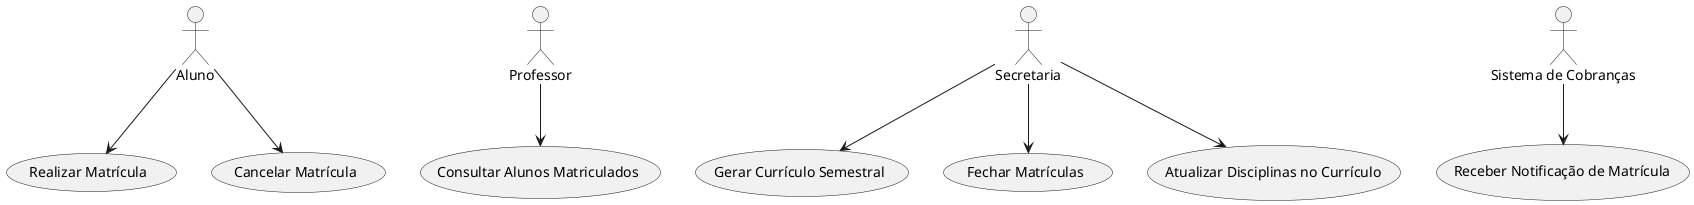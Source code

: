 @startuml

actor "Aluno" as Aluno
actor "Professor" as Professor
actor "Secretaria" as Secretaria
actor "Sistema de Cobranças" as Cobranças

Aluno --> (Realizar Matrícula)
Aluno --> (Cancelar Matrícula)


Professor --> (Consultar Alunos Matriculados)

Secretaria --> (Gerar Currículo Semestral)
Secretaria --> (Fechar Matrículas)
Secretaria --> (Atualizar Disciplinas no Currículo)

Cobranças --> (Receber Notificação de Matrícula)

@enduml
